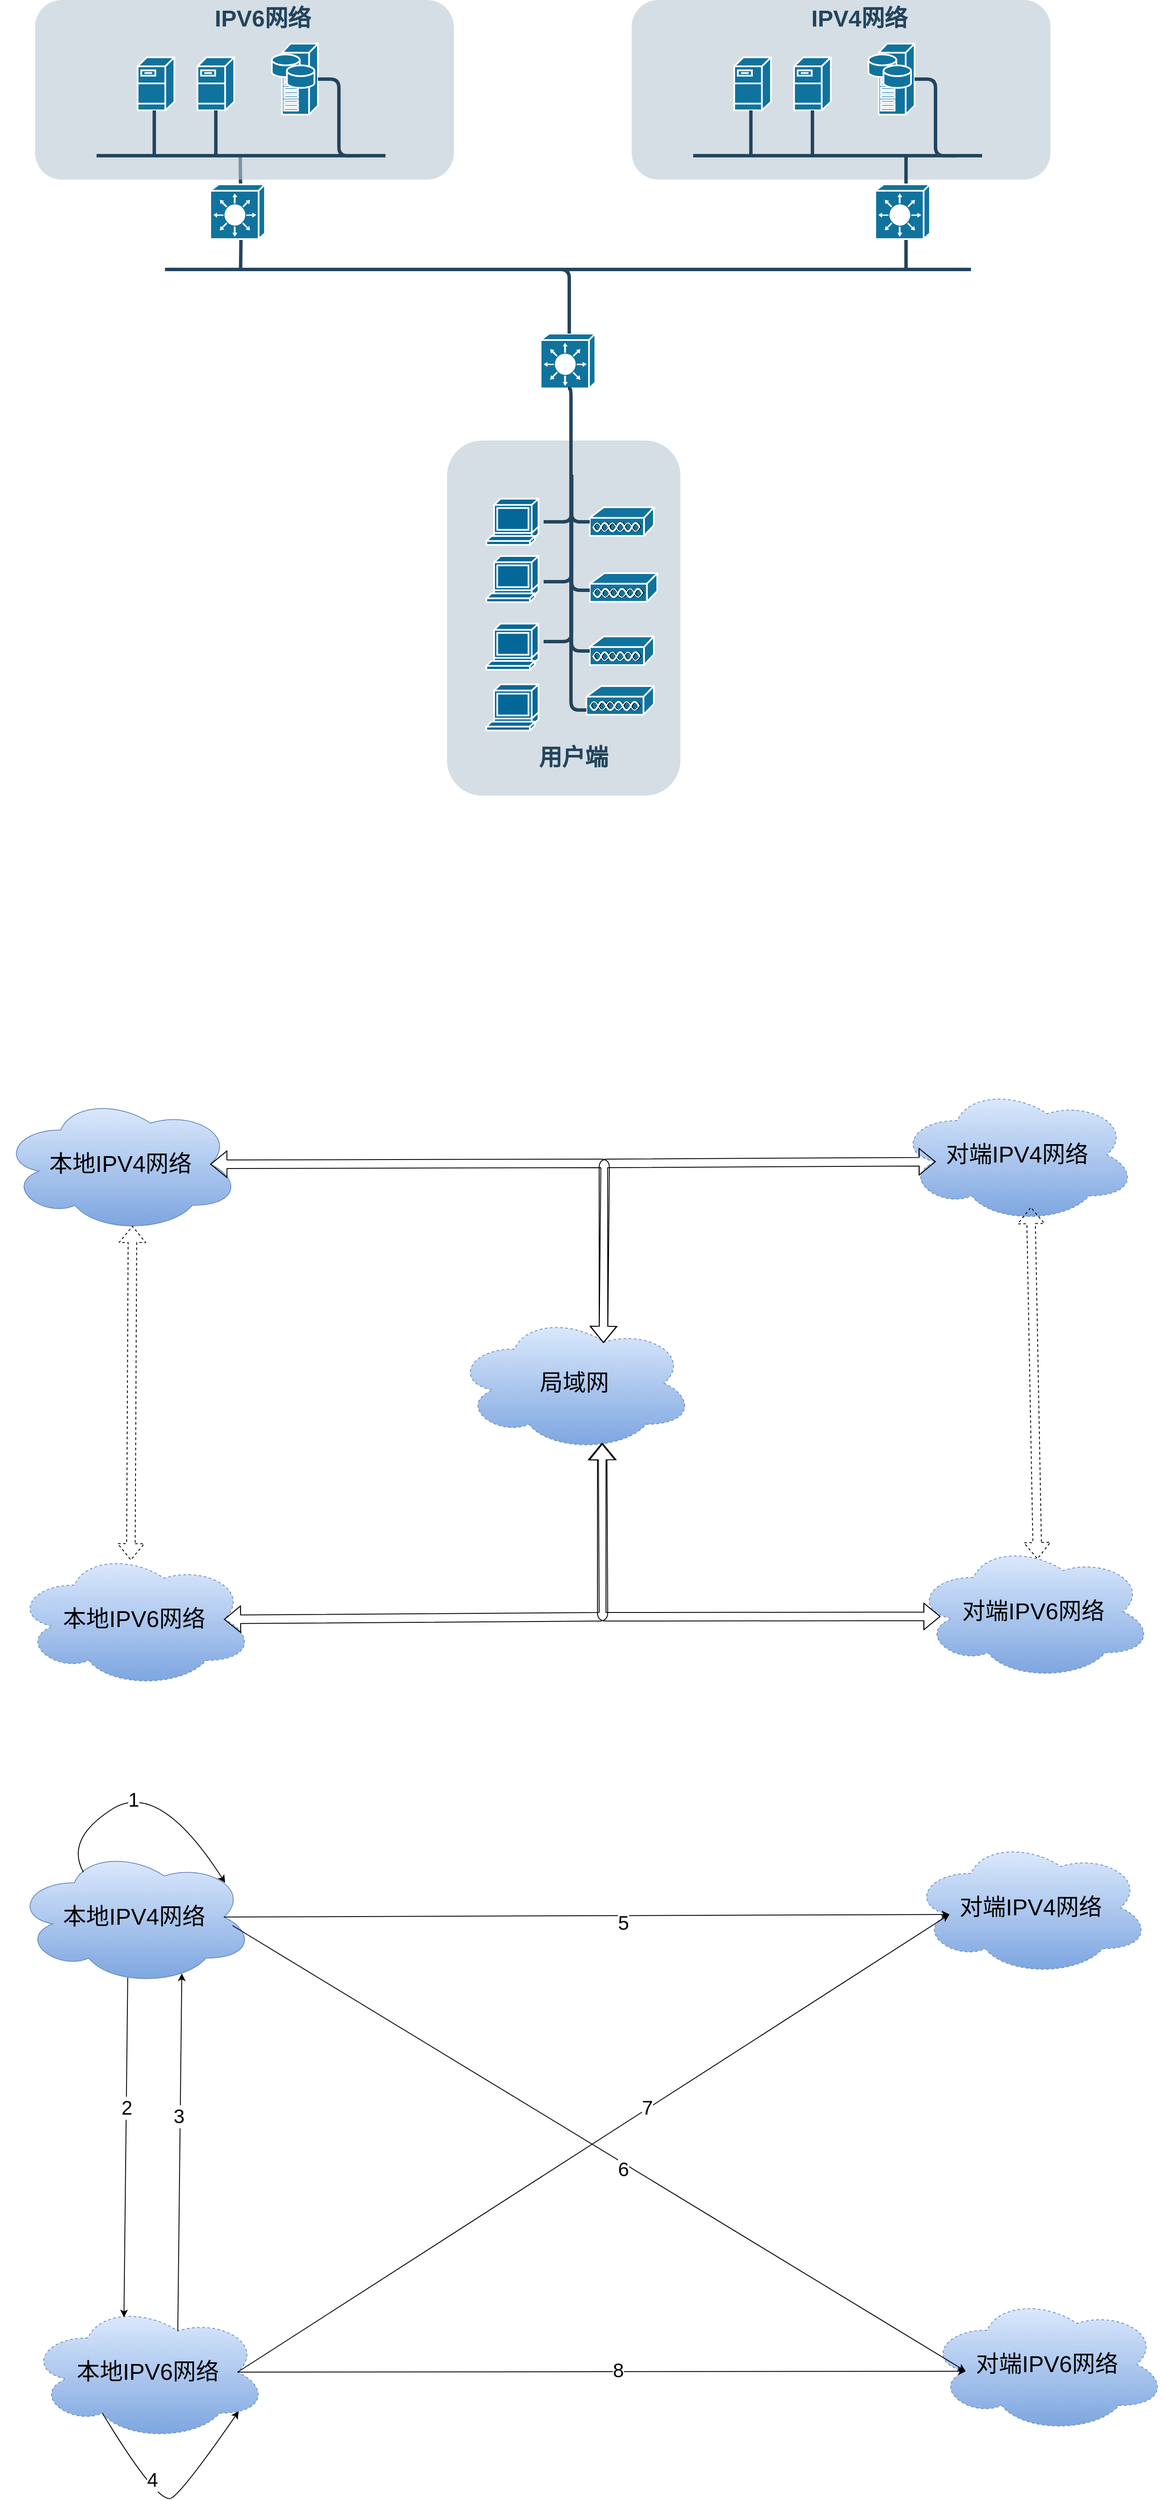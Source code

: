 <mxfile version="20.8.3" type="github">
  <diagram id="6a731a19-8d31-9384-78a2-239565b7b9f0" name="Page-1">
    <mxGraphModel dx="2390" dy="1273" grid="1" gridSize="10" guides="1" tooltips="1" connect="1" arrows="1" fold="1" page="1" pageScale="1" pageWidth="827" pageHeight="1169" background="none" math="0" shadow="0">
      <root>
        <mxCell id="0" />
        <mxCell id="1" parent="0" />
        <mxCell id="2089" value="" style="rounded=1;whiteSpace=wrap;html=1;strokeColor=none;fillColor=#BAC8D3;fontSize=24;fontColor=#23445D;align=center;opacity=60;" parent="1" vertex="1">
          <mxGeometry x="707" y="545" width="273" height="415" as="geometry" />
        </mxCell>
        <mxCell id="2094" value="" style="rounded=1;whiteSpace=wrap;html=1;strokeColor=none;fillColor=#BAC8D3;fontSize=24;fontColor=#23445D;align=center;opacity=60;" parent="1" vertex="1">
          <mxGeometry x="923" y="30" width="490" height="210" as="geometry" />
        </mxCell>
        <mxCell id="2103" value="" style="shape=mxgraph.cisco.servers.fileserver;html=1;dashed=0;fillColor=#10739E;strokeColor=#ffffff;strokeWidth=2;verticalLabelPosition=bottom;verticalAlign=top;fontFamily=Helvetica;fontSize=36;fontColor=#FFB366" parent="1" vertex="1">
          <mxGeometry x="1043" y="97" width="43" height="62" as="geometry" />
        </mxCell>
        <mxCell id="2104" value="" style="shape=mxgraph.cisco.servers.fileserver;html=1;dashed=0;fillColor=#10739E;strokeColor=#ffffff;strokeWidth=2;verticalLabelPosition=bottom;verticalAlign=top;fontFamily=Helvetica;fontSize=36;fontColor=#FFB366" parent="1" vertex="1">
          <mxGeometry x="1113" y="97" width="43" height="62" as="geometry" />
        </mxCell>
        <mxCell id="2106" value="" style="shape=mxgraph.cisco.servers.storage_server;html=1;dashed=0;fillColor=#10739E;strokeColor=#ffffff;strokeWidth=2;verticalLabelPosition=bottom;verticalAlign=top;fontFamily=Helvetica;fontSize=36;fontColor=#FFB366" parent="1" vertex="1">
          <mxGeometry x="1200" y="81" width="54" height="83" as="geometry" />
        </mxCell>
        <mxCell id="2112" value="" style="shape=mxgraph.cisco.switches.layer_3_switch;html=1;dashed=0;fillColor=#10739E;strokeColor=#ffffff;strokeWidth=2;verticalLabelPosition=bottom;verticalAlign=top;fontFamily=Helvetica;fontSize=36;fontColor=#FFB366" parent="1" vertex="1">
          <mxGeometry x="816.5" y="420" width="64" height="64" as="geometry" />
        </mxCell>
        <mxCell id="2149" value="" style="shape=mxgraph.cisco.misc.access_point;html=1;dashed=0;fillColor=#10739E;strokeColor=#ffffff;strokeWidth=2;verticalLabelPosition=bottom;verticalAlign=top;fontFamily=Helvetica;fontSize=36;fontColor=#FFB366" parent="1" vertex="1">
          <mxGeometry x="874" y="700" width="79" height="34" as="geometry" />
        </mxCell>
        <mxCell id="2150" value="" style="shape=mxgraph.cisco.misc.access_point;html=1;dashed=0;fillColor=#10739E;strokeColor=#ffffff;strokeWidth=2;verticalLabelPosition=bottom;verticalAlign=top;fontFamily=Helvetica;fontSize=36;fontColor=#FFB366" parent="1" vertex="1">
          <mxGeometry x="874" y="774" width="75" height="34" as="geometry" />
        </mxCell>
        <mxCell id="2151" value="" style="shape=mxgraph.cisco.misc.access_point;html=1;dashed=0;fillColor=#10739E;strokeColor=#ffffff;strokeWidth=2;verticalLabelPosition=bottom;verticalAlign=top;fontFamily=Helvetica;fontSize=36;fontColor=#FFB366" parent="1" vertex="1">
          <mxGeometry x="874" y="623" width="75" height="34" as="geometry" />
        </mxCell>
        <mxCell id="2153" value="" style="line;html=1;strokeColor=#23445D;" parent="1" vertex="1">
          <mxGeometry x="995" y="207" width="338" height="10" as="geometry" />
        </mxCell>
        <mxCell id="2154" value="" style="line;html=1;strokeColor=#23445D;" parent="1" vertex="1">
          <mxGeometry x="377" y="340" width="943" height="10" as="geometry" />
        </mxCell>
        <mxCell id="2162" value="" style="edgeStyle=elbowEdgeStyle;elbow=horizontal;endArrow=none;html=1;strokeColor=#23445D;endFill=0;strokeWidth=4;rounded=1" parent="1" edge="1">
          <mxGeometry width="100" height="100" relative="1" as="geometry">
            <mxPoint x="465" y="210" as="sourcePoint" />
            <mxPoint x="466" y="252" as="targetPoint" />
          </mxGeometry>
        </mxCell>
        <mxCell id="2163" value="" style="edgeStyle=elbowEdgeStyle;elbow=horizontal;endArrow=none;html=1;strokeColor=#23445D;endFill=0;strokeWidth=4;rounded=1" parent="1" edge="1">
          <mxGeometry width="100" height="100" relative="1" as="geometry">
            <mxPoint x="466" y="302" as="sourcePoint" />
            <mxPoint x="465.278" y="345.083" as="targetPoint" />
          </mxGeometry>
        </mxCell>
        <mxCell id="2164" value="" style="edgeStyle=elbowEdgeStyle;elbow=horizontal;endArrow=none;html=1;strokeColor=#23445D;endFill=0;strokeWidth=4;rounded=1" parent="1" source="2103" edge="1">
          <mxGeometry width="100" height="100" relative="1" as="geometry">
            <mxPoint x="1062" y="170" as="sourcePoint" />
            <mxPoint x="1062.278" y="212.083" as="targetPoint" />
          </mxGeometry>
        </mxCell>
        <mxCell id="2165" value="" style="edgeStyle=elbowEdgeStyle;elbow=horizontal;endArrow=none;html=1;strokeColor=#23445D;endFill=0;strokeWidth=4;rounded=1" parent="1" source="2104" edge="1">
          <mxGeometry width="100" height="100" relative="1" as="geometry">
            <mxPoint x="1134" y="170.0" as="sourcePoint" />
            <mxPoint x="1134.278" y="212.083" as="targetPoint" />
          </mxGeometry>
        </mxCell>
        <mxCell id="2167" value="" style="edgeStyle=elbowEdgeStyle;elbow=horizontal;endArrow=none;html=1;strokeColor=#23445D;endFill=0;strokeWidth=4;rounded=1" parent="1" source="2106" edge="1">
          <mxGeometry width="100" height="100" relative="1" as="geometry">
            <mxPoint x="1303" y="170.0" as="sourcePoint" />
            <mxPoint x="1303.278" y="212.083" as="targetPoint" />
          </mxGeometry>
        </mxCell>
        <mxCell id="2168" value="" style="edgeStyle=elbowEdgeStyle;elbow=horizontal;endArrow=none;html=1;strokeColor=#23445D;endFill=0;strokeWidth=4;rounded=1" parent="1" edge="1">
          <mxGeometry width="100" height="100" relative="1" as="geometry">
            <mxPoint x="1244" y="212" as="sourcePoint" />
            <mxPoint x="1244" y="252" as="targetPoint" />
          </mxGeometry>
        </mxCell>
        <mxCell id="2169" value="" style="edgeStyle=elbowEdgeStyle;elbow=horizontal;endArrow=none;html=1;strokeColor=#23445D;endFill=0;strokeWidth=4;rounded=1" parent="1" edge="1">
          <mxGeometry width="100" height="100" relative="1" as="geometry">
            <mxPoint x="1244" y="303" as="sourcePoint" />
            <mxPoint x="1244.278" y="345.083" as="targetPoint" />
          </mxGeometry>
        </mxCell>
        <mxCell id="2178" value="" style="edgeStyle=elbowEdgeStyle;elbow=horizontal;endArrow=none;html=1;strokeColor=#23445D;endFill=0;strokeWidth=4;rounded=1" parent="1" target="2112" edge="1">
          <mxGeometry width="100" height="100" relative="1" as="geometry">
            <mxPoint x="663" y="345" as="sourcePoint" />
            <mxPoint x="663.278" y="387.083" as="targetPoint" />
            <Array as="points">
              <mxPoint x="850" y="380" />
            </Array>
          </mxGeometry>
        </mxCell>
        <mxCell id="2203" style="edgeStyle=orthogonalEdgeStyle;rounded=1;html=1;strokeColor=#23445D;endArrow=none;endFill=0;strokeWidth=4" parent="1" edge="1">
          <mxGeometry relative="1" as="geometry">
            <Array as="points">
              <mxPoint x="853" y="640" />
            </Array>
            <mxPoint x="852.6" y="585" as="sourcePoint" />
            <mxPoint x="820" y="640" as="targetPoint" />
          </mxGeometry>
        </mxCell>
        <mxCell id="2204" style="edgeStyle=orthogonalEdgeStyle;rounded=1;html=1;strokeColor=#23445D;endArrow=none;endFill=0;strokeWidth=4" parent="1" edge="1">
          <mxGeometry relative="1" as="geometry">
            <Array as="points">
              <mxPoint x="853" y="710" />
            </Array>
            <mxPoint x="852.6" y="585" as="sourcePoint" />
            <mxPoint x="820" y="710" as="targetPoint" />
          </mxGeometry>
        </mxCell>
        <mxCell id="2205" style="edgeStyle=orthogonalEdgeStyle;rounded=1;html=1;strokeColor=#23445D;endArrow=none;endFill=0;strokeWidth=4" parent="1" edge="1">
          <mxGeometry relative="1" as="geometry">
            <Array as="points">
              <mxPoint x="853" y="780" />
            </Array>
            <mxPoint x="852.6" y="585" as="sourcePoint" />
            <mxPoint x="820" y="780" as="targetPoint" />
          </mxGeometry>
        </mxCell>
        <mxCell id="2206" style="edgeStyle=orthogonalEdgeStyle;rounded=1;html=1;strokeColor=#23445D;endArrow=none;endFill=0;strokeWidth=4" parent="1" target="2151" edge="1">
          <mxGeometry relative="1" as="geometry">
            <Array as="points">
              <mxPoint x="853" y="640" />
            </Array>
            <mxPoint x="852.6" y="585" as="sourcePoint" />
          </mxGeometry>
        </mxCell>
        <mxCell id="2207" style="edgeStyle=orthogonalEdgeStyle;rounded=1;html=1;strokeColor=#23445D;endArrow=none;endFill=0;strokeWidth=4" parent="1" target="2149" edge="1">
          <mxGeometry relative="1" as="geometry">
            <Array as="points">
              <mxPoint x="853" y="720" />
            </Array>
            <mxPoint x="852.6" y="585" as="sourcePoint" />
          </mxGeometry>
        </mxCell>
        <mxCell id="2208" style="edgeStyle=orthogonalEdgeStyle;rounded=1;html=1;strokeColor=#23445D;endArrow=none;endFill=0;strokeWidth=4" parent="1" target="2150" edge="1">
          <mxGeometry relative="1" as="geometry">
            <Array as="points">
              <mxPoint x="853" y="791" />
            </Array>
            <mxPoint x="852.6" y="585" as="sourcePoint" />
          </mxGeometry>
        </mxCell>
        <mxCell id="2227" value="&lt;font color=&quot;#23445d&quot; style=&quot;font-size: 27px;&quot;&gt;IPV4网络&lt;/font&gt;" style="rounded=1;whiteSpace=wrap;html=1;strokeColor=none;fillColor=none;fontSize=27;fontColor=#742B21;align=center;fontStyle=1;strokeWidth=1;" parent="1" vertex="1">
          <mxGeometry x="1118" y="42" width="143" height="19" as="geometry" />
        </mxCell>
        <mxCell id="2230" value="用户端&lt;br style=&quot;font-size: 27px;&quot;&gt;&lt;font style=&quot;font-size: 27px;&quot;&gt;&lt;br style=&quot;font-size: 27px;&quot;&gt;&lt;/font&gt;" style="rounded=1;whiteSpace=wrap;html=1;strokeColor=none;fillColor=none;fontSize=27;fontColor=#23445D;align=center;fontStyle=1" parent="1" vertex="1">
          <mxGeometry x="807" y="920" width="96" height="24" as="geometry" />
        </mxCell>
        <mxCell id="2247" value="" style="shape=mxgraph.cisco.misc.access_point;html=1;dashed=0;fillColor=#10739E;strokeColor=#ffffff;strokeWidth=2;verticalLabelPosition=bottom;verticalAlign=top;fontFamily=Helvetica;fontSize=36;fontColor=#FFB366" parent="1" vertex="1">
          <mxGeometry x="870" y="832" width="79" height="34" as="geometry" />
        </mxCell>
        <mxCell id="2249" style="edgeStyle=orthogonalEdgeStyle;rounded=1;html=1;endArrow=none;endFill=0;strokeColor=#23445D;strokeWidth=4;fontSize=14;fontColor=#990000;exitX=0.5;exitY=1;exitDx=0;exitDy=0;exitPerimeter=0;" parent="1" source="2112" target="2247" edge="1">
          <mxGeometry relative="1" as="geometry">
            <Array as="points">
              <mxPoint x="852" y="484" />
              <mxPoint x="852" y="860" />
            </Array>
            <mxPoint x="852.6" y="585" as="sourcePoint" />
          </mxGeometry>
        </mxCell>
        <mxCell id="2257" style="edgeStyle=orthogonalEdgeStyle;curved=1;rounded=0;jumpStyle=none;html=1;exitX=0.75;exitY=0;entryX=0.75;entryY=0;shadow=0;labelBackgroundColor=#ffffff;startArrow=none;startFill=0;endArrow=none;endFill=0;endSize=10;jettySize=auto;orthogonalLoop=1;strokeColor=#23445D;strokeWidth=2;fillColor=#F08705;fontFamily=Helvetica;fontSize=25;fontColor=#23445D;align=left;" parent="1" edge="1">
          <mxGeometry relative="1" as="geometry">
            <mxPoint x="813.75" y="434" as="sourcePoint" />
            <mxPoint x="813.75" y="434" as="targetPoint" />
          </mxGeometry>
        </mxCell>
        <mxCell id="fm8aAiWN_2B7bxS7GL88-2259" value="" style="rounded=1;whiteSpace=wrap;html=1;strokeColor=none;fillColor=#BAC8D3;fontSize=24;fontColor=#23445D;align=center;opacity=60;dashed=1;" vertex="1" parent="1">
          <mxGeometry x="225" y="30" width="490" height="210" as="geometry" />
        </mxCell>
        <mxCell id="fm8aAiWN_2B7bxS7GL88-2260" value="" style="shape=mxgraph.cisco.servers.fileserver;html=1;dashed=0;fillColor=#10739E;strokeColor=#ffffff;strokeWidth=2;verticalLabelPosition=bottom;verticalAlign=top;fontFamily=Helvetica;fontSize=36;fontColor=#FFB366" vertex="1" parent="1">
          <mxGeometry x="345" y="97" width="43" height="62" as="geometry" />
        </mxCell>
        <mxCell id="fm8aAiWN_2B7bxS7GL88-2261" value="" style="shape=mxgraph.cisco.servers.fileserver;html=1;dashed=0;fillColor=#10739E;strokeColor=#ffffff;strokeWidth=2;verticalLabelPosition=bottom;verticalAlign=top;fontFamily=Helvetica;fontSize=36;fontColor=#FFB366" vertex="1" parent="1">
          <mxGeometry x="415" y="97" width="43" height="62" as="geometry" />
        </mxCell>
        <mxCell id="fm8aAiWN_2B7bxS7GL88-2262" value="" style="shape=mxgraph.cisco.servers.storage_server;html=1;dashed=0;fillColor=#10739E;strokeColor=#ffffff;strokeWidth=2;verticalLabelPosition=bottom;verticalAlign=top;fontFamily=Helvetica;fontSize=36;fontColor=#FFB366" vertex="1" parent="1">
          <mxGeometry x="502" y="81" width="54" height="83" as="geometry" />
        </mxCell>
        <mxCell id="fm8aAiWN_2B7bxS7GL88-2263" value="" style="line;html=1;strokeColor=#23445D;" vertex="1" parent="1">
          <mxGeometry x="297" y="207" width="338" height="10" as="geometry" />
        </mxCell>
        <mxCell id="fm8aAiWN_2B7bxS7GL88-2264" value="" style="edgeStyle=elbowEdgeStyle;elbow=horizontal;endArrow=none;html=1;strokeColor=#23445D;endFill=0;strokeWidth=4;rounded=1" edge="1" parent="1" source="fm8aAiWN_2B7bxS7GL88-2260">
          <mxGeometry width="100" height="100" relative="1" as="geometry">
            <mxPoint x="364" y="170" as="sourcePoint" />
            <mxPoint x="364.278" y="212.083" as="targetPoint" />
          </mxGeometry>
        </mxCell>
        <mxCell id="fm8aAiWN_2B7bxS7GL88-2265" value="" style="edgeStyle=elbowEdgeStyle;elbow=horizontal;endArrow=none;html=1;strokeColor=#23445D;endFill=0;strokeWidth=4;rounded=1" edge="1" parent="1" source="fm8aAiWN_2B7bxS7GL88-2261">
          <mxGeometry width="100" height="100" relative="1" as="geometry">
            <mxPoint x="436" y="170.0" as="sourcePoint" />
            <mxPoint x="436.278" y="212.083" as="targetPoint" />
          </mxGeometry>
        </mxCell>
        <mxCell id="fm8aAiWN_2B7bxS7GL88-2266" value="" style="edgeStyle=elbowEdgeStyle;elbow=horizontal;endArrow=none;html=1;strokeColor=#23445D;endFill=0;strokeWidth=4;rounded=1" edge="1" parent="1" source="fm8aAiWN_2B7bxS7GL88-2262">
          <mxGeometry width="100" height="100" relative="1" as="geometry">
            <mxPoint x="605" y="170.0" as="sourcePoint" />
            <mxPoint x="605.278" y="212.083" as="targetPoint" />
          </mxGeometry>
        </mxCell>
        <mxCell id="fm8aAiWN_2B7bxS7GL88-2267" value="&lt;font color=&quot;#23445d&quot; style=&quot;font-size: 27px;&quot;&gt;IPV6网络&lt;/font&gt;" style="rounded=1;whiteSpace=wrap;html=1;strokeColor=none;fillColor=none;fontSize=27;fontColor=#742B21;align=center;fontStyle=1;strokeWidth=1;" vertex="1" parent="1">
          <mxGeometry x="420" y="42" width="143" height="19" as="geometry" />
        </mxCell>
        <mxCell id="fm8aAiWN_2B7bxS7GL88-2268" value="" style="shape=mxgraph.cisco.switches.layer_3_switch;html=1;dashed=0;fillColor=#10739E;strokeColor=#ffffff;strokeWidth=2;verticalLabelPosition=bottom;verticalAlign=top;fontFamily=Helvetica;fontSize=36;fontColor=#FFB366" vertex="1" parent="1">
          <mxGeometry x="430" y="245.5" width="64" height="64" as="geometry" />
        </mxCell>
        <mxCell id="fm8aAiWN_2B7bxS7GL88-2269" value="" style="shape=mxgraph.cisco.switches.layer_3_switch;html=1;dashed=0;fillColor=#10739E;strokeColor=#ffffff;strokeWidth=2;verticalLabelPosition=bottom;verticalAlign=top;fontFamily=Helvetica;fontSize=36;fontColor=#FFB366" vertex="1" parent="1">
          <mxGeometry x="1208" y="245.5" width="64" height="64" as="geometry" />
        </mxCell>
        <mxCell id="fm8aAiWN_2B7bxS7GL88-2271" value="" style="shape=mxgraph.cisco.computers_and_peripherals.terminal;sketch=0;html=1;pointerEvents=1;dashed=0;fillColor=#036897;strokeColor=#ffffff;strokeWidth=2;verticalLabelPosition=bottom;verticalAlign=top;align=center;outlineConnect=0;fontSize=27;" vertex="1" parent="1">
          <mxGeometry x="753" y="613" width="61" height="54" as="geometry" />
        </mxCell>
        <mxCell id="fm8aAiWN_2B7bxS7GL88-2273" value="" style="shape=mxgraph.cisco.computers_and_peripherals.terminal;sketch=0;html=1;pointerEvents=1;dashed=0;fillColor=#036897;strokeColor=#ffffff;strokeWidth=2;verticalLabelPosition=bottom;verticalAlign=top;align=center;outlineConnect=0;fontSize=27;" vertex="1" parent="1">
          <mxGeometry x="753" y="680" width="61" height="54" as="geometry" />
        </mxCell>
        <mxCell id="fm8aAiWN_2B7bxS7GL88-2274" value="" style="shape=mxgraph.cisco.computers_and_peripherals.terminal;sketch=0;html=1;pointerEvents=1;dashed=0;fillColor=#036897;strokeColor=#ffffff;strokeWidth=2;verticalLabelPosition=bottom;verticalAlign=top;align=center;outlineConnect=0;fontSize=27;" vertex="1" parent="1">
          <mxGeometry x="753" y="759" width="61" height="54" as="geometry" />
        </mxCell>
        <mxCell id="fm8aAiWN_2B7bxS7GL88-2275" value="" style="shape=mxgraph.cisco.computers_and_peripherals.terminal;sketch=0;html=1;pointerEvents=1;dashed=0;fillColor=#036897;strokeColor=#ffffff;strokeWidth=2;verticalLabelPosition=bottom;verticalAlign=top;align=center;outlineConnect=0;fontSize=27;" vertex="1" parent="1">
          <mxGeometry x="753" y="830" width="61" height="54" as="geometry" />
        </mxCell>
        <mxCell id="fm8aAiWN_2B7bxS7GL88-2282" value="局域网" style="ellipse;shape=cloud;whiteSpace=wrap;html=1;dashed=1;strokeWidth=1;fontSize=27;fillColor=#dae8fc;strokeColor=#6c8ebf;gradientColor=#7ea6e0;" vertex="1" parent="1">
          <mxGeometry x="716" y="1567" width="280" height="160" as="geometry" />
        </mxCell>
        <mxCell id="fm8aAiWN_2B7bxS7GL88-2300" value="&lt;span style=&quot;color: rgb(0, 0, 0);&quot;&gt;本地IPV4网络&lt;/span&gt;" style="ellipse;shape=cloud;whiteSpace=wrap;html=1;strokeWidth=1;fontSize=27;fillColor=#dae8fc;strokeColor=#6c8ebf;gradientColor=#7ea6e0;" vertex="1" parent="1">
          <mxGeometry x="185" y="1311" width="280" height="160" as="geometry" />
        </mxCell>
        <mxCell id="fm8aAiWN_2B7bxS7GL88-2301" value="&lt;span style=&quot;color: rgb(0, 0, 0);&quot;&gt;本地IPV6网络&lt;/span&gt;" style="ellipse;shape=cloud;whiteSpace=wrap;html=1;dashed=1;strokeWidth=1;fontSize=27;fillColor=#dae8fc;strokeColor=#6c8ebf;gradientColor=#7ea6e0;" vertex="1" parent="1">
          <mxGeometry x="201" y="1843" width="280" height="160" as="geometry" />
        </mxCell>
        <mxCell id="fm8aAiWN_2B7bxS7GL88-2302" value="&lt;span style=&quot;color: rgb(0, 0, 0);&quot;&gt;对端IPV4网络&lt;/span&gt;" style="ellipse;shape=cloud;whiteSpace=wrap;html=1;dashed=1;strokeWidth=1;fontSize=27;fillColor=#dae8fc;strokeColor=#6c8ebf;gradientColor=#7ea6e0;" vertex="1" parent="1">
          <mxGeometry x="1234" y="1300" width="280" height="160" as="geometry" />
        </mxCell>
        <mxCell id="fm8aAiWN_2B7bxS7GL88-2303" value="&lt;span style=&quot;color: rgb(0, 0, 0);&quot;&gt;对端IPV6网络&lt;/span&gt;" style="ellipse;shape=cloud;whiteSpace=wrap;html=1;dashed=1;strokeWidth=1;fontSize=27;fillColor=#dae8fc;strokeColor=#6c8ebf;gradientColor=#7ea6e0;" vertex="1" parent="1">
          <mxGeometry x="1253" y="1834" width="280" height="160" as="geometry" />
        </mxCell>
        <mxCell id="fm8aAiWN_2B7bxS7GL88-2322" value="" style="shape=flexArrow;endArrow=classic;startArrow=classic;html=1;fontSize=23;sourcePerimeterSpacing=12;targetPerimeterSpacing=12;curved=1;jumpSize=26;exitX=0.486;exitY=0.069;exitDx=0;exitDy=0;exitPerimeter=0;entryX=0.55;entryY=0.95;entryDx=0;entryDy=0;entryPerimeter=0;dashed=1;" edge="1" parent="1" source="fm8aAiWN_2B7bxS7GL88-2301" target="fm8aAiWN_2B7bxS7GL88-2300">
          <mxGeometry width="100" height="100" relative="1" as="geometry">
            <mxPoint x="250" y="1550" as="sourcePoint" />
            <mxPoint x="344" y="1480" as="targetPoint" />
          </mxGeometry>
        </mxCell>
        <mxCell id="fm8aAiWN_2B7bxS7GL88-2323" value="" style="shape=flexArrow;endArrow=classic;startArrow=classic;html=1;fontSize=23;sourcePerimeterSpacing=12;targetPerimeterSpacing=12;curved=1;jumpSize=26;exitX=0.517;exitY=0.117;exitDx=0;exitDy=0;exitPerimeter=0;entryX=0.55;entryY=0.95;entryDx=0;entryDy=0;entryPerimeter=0;dashed=1;" edge="1" parent="1" source="fm8aAiWN_2B7bxS7GL88-2303">
          <mxGeometry width="100" height="100" relative="1" as="geometry">
            <mxPoint x="1391.08" y="1849" as="sourcePoint" />
            <mxPoint x="1390.0" y="1440.96" as="targetPoint" />
          </mxGeometry>
        </mxCell>
        <mxCell id="fm8aAiWN_2B7bxS7GL88-2334" value="" style="shape=flexArrow;endArrow=classic;startArrow=classic;html=1;fontSize=23;sourcePerimeterSpacing=12;targetPerimeterSpacing=12;curved=1;jumpSize=26;exitX=0.875;exitY=0.5;exitDx=0;exitDy=0;exitPerimeter=0;" edge="1" parent="1" source="fm8aAiWN_2B7bxS7GL88-2300">
          <mxGeometry width="100" height="100" relative="1" as="geometry">
            <mxPoint x="460" y="1380" as="sourcePoint" />
            <mxPoint x="890" y="1600" as="targetPoint" />
            <Array as="points">
              <mxPoint x="892" y="1390" />
            </Array>
          </mxGeometry>
        </mxCell>
        <mxCell id="fm8aAiWN_2B7bxS7GL88-2335" value="" style="shape=flexArrow;endArrow=classic;startArrow=classic;html=1;fontSize=23;sourcePerimeterSpacing=12;targetPerimeterSpacing=12;curved=1;jumpSize=26;entryX=0.16;entryY=0.55;entryDx=0;entryDy=0;entryPerimeter=0;" edge="1" parent="1" target="fm8aAiWN_2B7bxS7GL88-2302">
          <mxGeometry width="100" height="100" relative="1" as="geometry">
            <mxPoint x="890" y="1600" as="sourcePoint" />
            <mxPoint x="1120" y="1410" as="targetPoint" />
            <Array as="points">
              <mxPoint x="890" y="1390" />
            </Array>
          </mxGeometry>
        </mxCell>
        <mxCell id="fm8aAiWN_2B7bxS7GL88-2336" value="" style="shape=flexArrow;endArrow=classic;startArrow=classic;html=1;fontSize=23;sourcePerimeterSpacing=12;targetPerimeterSpacing=12;curved=1;jumpSize=26;entryX=0.618;entryY=0.938;entryDx=0;entryDy=0;entryPerimeter=0;exitX=0.875;exitY=0.5;exitDx=0;exitDy=0;exitPerimeter=0;" edge="1" parent="1" source="fm8aAiWN_2B7bxS7GL88-2301" target="fm8aAiWN_2B7bxS7GL88-2282">
          <mxGeometry width="100" height="100" relative="1" as="geometry">
            <mxPoint x="530" y="1930" as="sourcePoint" />
            <mxPoint x="630" y="1830" as="targetPoint" />
            <Array as="points">
              <mxPoint x="890" y="1920" />
            </Array>
          </mxGeometry>
        </mxCell>
        <mxCell id="fm8aAiWN_2B7bxS7GL88-2337" value="" style="shape=flexArrow;endArrow=classic;startArrow=classic;html=1;fontSize=23;sourcePerimeterSpacing=12;targetPerimeterSpacing=12;curved=1;jumpSize=26;entryX=0.112;entryY=0.535;entryDx=0;entryDy=0;entryPerimeter=0;" edge="1" parent="1" target="fm8aAiWN_2B7bxS7GL88-2303">
          <mxGeometry width="100" height="100" relative="1" as="geometry">
            <mxPoint x="888" y="1717" as="sourcePoint" />
            <mxPoint x="1293.8" y="1925" as="targetPoint" />
            <Array as="points">
              <mxPoint x="888" y="1920" />
            </Array>
          </mxGeometry>
        </mxCell>
        <mxCell id="fm8aAiWN_2B7bxS7GL88-2341" value="&lt;span style=&quot;color: rgb(0, 0, 0);&quot;&gt;本地IPV4网络&lt;/span&gt;" style="ellipse;shape=cloud;whiteSpace=wrap;html=1;strokeWidth=1;fontSize=27;fillColor=#dae8fc;strokeColor=#6c8ebf;gradientColor=#7ea6e0;" vertex="1" parent="1">
          <mxGeometry x="201" y="2191" width="280" height="160" as="geometry" />
        </mxCell>
        <mxCell id="fm8aAiWN_2B7bxS7GL88-2342" value="&lt;span style=&quot;color: rgb(0, 0, 0);&quot;&gt;本地IPV6网络&lt;/span&gt;" style="ellipse;shape=cloud;whiteSpace=wrap;html=1;dashed=1;strokeWidth=1;fontSize=27;fillColor=#dae8fc;strokeColor=#6c8ebf;gradientColor=#7ea6e0;" vertex="1" parent="1">
          <mxGeometry x="217" y="2723" width="280" height="160" as="geometry" />
        </mxCell>
        <mxCell id="fm8aAiWN_2B7bxS7GL88-2343" value="&lt;span style=&quot;color: rgb(0, 0, 0);&quot;&gt;对端IPV4网络&lt;/span&gt;" style="ellipse;shape=cloud;whiteSpace=wrap;html=1;dashed=1;strokeWidth=1;fontSize=27;fillColor=#dae8fc;strokeColor=#6c8ebf;gradientColor=#7ea6e0;" vertex="1" parent="1">
          <mxGeometry x="1250" y="2180" width="280" height="160" as="geometry" />
        </mxCell>
        <mxCell id="fm8aAiWN_2B7bxS7GL88-2344" value="&lt;span style=&quot;color: rgb(0, 0, 0);&quot;&gt;对端IPV6网络&lt;/span&gt;" style="ellipse;shape=cloud;whiteSpace=wrap;html=1;dashed=1;strokeWidth=1;fontSize=27;fillColor=#dae8fc;strokeColor=#6c8ebf;gradientColor=#7ea6e0;" vertex="1" parent="1">
          <mxGeometry x="1269" y="2714" width="280" height="160" as="geometry" />
        </mxCell>
        <mxCell id="fm8aAiWN_2B7bxS7GL88-2351" value="" style="endArrow=classic;html=1;fontSize=23;sourcePerimeterSpacing=12;targetPerimeterSpacing=12;curved=1;jumpSize=26;exitX=0.875;exitY=0.5;exitDx=0;exitDy=0;exitPerimeter=0;entryX=0.16;entryY=0.55;entryDx=0;entryDy=0;entryPerimeter=0;" edge="1" parent="1" source="fm8aAiWN_2B7bxS7GL88-2341" target="fm8aAiWN_2B7bxS7GL88-2343">
          <mxGeometry width="50" height="50" relative="1" as="geometry">
            <mxPoint x="680" y="2300" as="sourcePoint" />
            <mxPoint x="730" y="2250" as="targetPoint" />
          </mxGeometry>
        </mxCell>
        <mxCell id="fm8aAiWN_2B7bxS7GL88-2367" value="5" style="edgeLabel;html=1;align=center;verticalAlign=middle;resizable=0;points=[];fontSize=23;" vertex="1" connectable="0" parent="fm8aAiWN_2B7bxS7GL88-2351">
          <mxGeometry x="0.097" y="-8" relative="1" as="geometry">
            <mxPoint x="1" as="offset" />
          </mxGeometry>
        </mxCell>
        <mxCell id="fm8aAiWN_2B7bxS7GL88-2353" value="" style="endArrow=classic;html=1;fontSize=23;sourcePerimeterSpacing=12;targetPerimeterSpacing=12;curved=1;jumpSize=26;exitX=0.875;exitY=0.5;exitDx=0;exitDy=0;exitPerimeter=0;entryX=0.16;entryY=0.55;entryDx=0;entryDy=0;entryPerimeter=0;" edge="1" parent="1" target="fm8aAiWN_2B7bxS7GL88-2344">
          <mxGeometry width="50" height="50" relative="1" as="geometry">
            <mxPoint x="456" y="2281.0" as="sourcePoint" />
            <mxPoint x="1304.8" y="2278" as="targetPoint" />
          </mxGeometry>
        </mxCell>
        <mxCell id="fm8aAiWN_2B7bxS7GL88-2369" value="6" style="edgeLabel;html=1;align=center;verticalAlign=middle;resizable=0;points=[];fontSize=23;" vertex="1" connectable="0" parent="fm8aAiWN_2B7bxS7GL88-2353">
          <mxGeometry x="0.073" y="-6" relative="1" as="geometry">
            <mxPoint as="offset" />
          </mxGeometry>
        </mxCell>
        <mxCell id="fm8aAiWN_2B7bxS7GL88-2356" value="" style="endArrow=classic;html=1;fontSize=23;sourcePerimeterSpacing=12;targetPerimeterSpacing=12;curved=1;jumpSize=26;exitX=0.473;exitY=0.944;exitDx=0;exitDy=0;exitPerimeter=0;entryX=0.4;entryY=0.1;entryDx=0;entryDy=0;entryPerimeter=0;" edge="1" parent="1" source="fm8aAiWN_2B7bxS7GL88-2341" target="fm8aAiWN_2B7bxS7GL88-2342">
          <mxGeometry width="50" height="50" relative="1" as="geometry">
            <mxPoint x="260" y="2540" as="sourcePoint" />
            <mxPoint x="310" y="2490" as="targetPoint" />
          </mxGeometry>
        </mxCell>
        <mxCell id="fm8aAiWN_2B7bxS7GL88-2359" value="2" style="edgeLabel;html=1;align=center;verticalAlign=middle;resizable=0;points=[];fontSize=23;" vertex="1" connectable="0" parent="fm8aAiWN_2B7bxS7GL88-2356">
          <mxGeometry x="-0.236" relative="1" as="geometry">
            <mxPoint as="offset" />
          </mxGeometry>
        </mxCell>
        <mxCell id="fm8aAiWN_2B7bxS7GL88-2357" value="" style="curved=1;endArrow=classic;html=1;fontSize=23;sourcePerimeterSpacing=12;targetPerimeterSpacing=12;jumpSize=26;exitX=0.288;exitY=0.173;exitDx=0;exitDy=0;exitPerimeter=0;entryX=0.88;entryY=0.25;entryDx=0;entryDy=0;entryPerimeter=0;" edge="1" parent="1" source="fm8aAiWN_2B7bxS7GL88-2341" target="fm8aAiWN_2B7bxS7GL88-2341">
          <mxGeometry width="50" height="50" relative="1" as="geometry">
            <mxPoint x="270" y="2170" as="sourcePoint" />
            <mxPoint x="320" y="2120" as="targetPoint" />
            <Array as="points">
              <mxPoint x="260" y="2180" />
              <mxPoint x="370" y="2110" />
            </Array>
          </mxGeometry>
        </mxCell>
        <mxCell id="fm8aAiWN_2B7bxS7GL88-2358" value="1" style="edgeLabel;html=1;align=center;verticalAlign=middle;resizable=0;points=[];fontSize=23;" vertex="1" connectable="0" parent="fm8aAiWN_2B7bxS7GL88-2357">
          <mxGeometry x="-0.141" y="-4" relative="1" as="geometry">
            <mxPoint as="offset" />
          </mxGeometry>
        </mxCell>
        <mxCell id="fm8aAiWN_2B7bxS7GL88-2360" value="" style="endArrow=classic;html=1;fontSize=23;sourcePerimeterSpacing=12;targetPerimeterSpacing=12;curved=1;jumpSize=26;exitX=0.625;exitY=0.2;exitDx=0;exitDy=0;exitPerimeter=0;entryX=0.699;entryY=0.912;entryDx=0;entryDy=0;entryPerimeter=0;" edge="1" parent="1" source="fm8aAiWN_2B7bxS7GL88-2342" target="fm8aAiWN_2B7bxS7GL88-2341">
          <mxGeometry width="50" height="50" relative="1" as="geometry">
            <mxPoint x="410" y="2720" as="sourcePoint" />
            <mxPoint x="400" y="2350" as="targetPoint" />
          </mxGeometry>
        </mxCell>
        <mxCell id="fm8aAiWN_2B7bxS7GL88-2361" value="3" style="edgeLabel;html=1;align=center;verticalAlign=middle;resizable=0;points=[];fontSize=23;" vertex="1" connectable="0" parent="fm8aAiWN_2B7bxS7GL88-2360">
          <mxGeometry x="0.202" y="2" relative="1" as="geometry">
            <mxPoint as="offset" />
          </mxGeometry>
        </mxCell>
        <mxCell id="fm8aAiWN_2B7bxS7GL88-2362" value="" style="curved=1;endArrow=classic;html=1;fontSize=23;sourcePerimeterSpacing=12;targetPerimeterSpacing=12;jumpSize=26;exitX=0.31;exitY=0.8;exitDx=0;exitDy=0;exitPerimeter=0;entryX=0.88;entryY=0.785;entryDx=0;entryDy=0;entryPerimeter=0;" edge="1" parent="1" source="fm8aAiWN_2B7bxS7GL88-2342" target="fm8aAiWN_2B7bxS7GL88-2342">
          <mxGeometry width="50" height="50" relative="1" as="geometry">
            <mxPoint x="320" y="2960" as="sourcePoint" />
            <mxPoint x="370" y="2910" as="targetPoint" />
            <Array as="points">
              <mxPoint x="370" y="2960" />
              <mxPoint x="400" y="2940" />
            </Array>
          </mxGeometry>
        </mxCell>
        <mxCell id="fm8aAiWN_2B7bxS7GL88-2374" value="4" style="edgeLabel;html=1;align=center;verticalAlign=middle;resizable=0;points=[];fontSize=23;" vertex="1" connectable="0" parent="fm8aAiWN_2B7bxS7GL88-2362">
          <mxGeometry x="-0.298" y="9" relative="1" as="geometry">
            <mxPoint as="offset" />
          </mxGeometry>
        </mxCell>
        <mxCell id="fm8aAiWN_2B7bxS7GL88-2370" value="" style="endArrow=classic;html=1;fontSize=23;sourcePerimeterSpacing=12;targetPerimeterSpacing=12;curved=1;jumpSize=26;exitX=0.875;exitY=0.5;exitDx=0;exitDy=0;exitPerimeter=0;entryX=0.16;entryY=0.55;entryDx=0;entryDy=0;entryPerimeter=0;" edge="1" parent="1" source="fm8aAiWN_2B7bxS7GL88-2342" target="fm8aAiWN_2B7bxS7GL88-2343">
          <mxGeometry width="50" height="50" relative="1" as="geometry">
            <mxPoint x="630" y="2710" as="sourcePoint" />
            <mxPoint x="680" y="2660" as="targetPoint" />
          </mxGeometry>
        </mxCell>
        <mxCell id="fm8aAiWN_2B7bxS7GL88-2371" value="7" style="edgeLabel;html=1;align=center;verticalAlign=middle;resizable=0;points=[];fontSize=23;" vertex="1" connectable="0" parent="fm8aAiWN_2B7bxS7GL88-2370">
          <mxGeometry x="0.148" y="1" relative="1" as="geometry">
            <mxPoint x="1" y="-1" as="offset" />
          </mxGeometry>
        </mxCell>
        <mxCell id="fm8aAiWN_2B7bxS7GL88-2372" value="" style="endArrow=classic;html=1;fontSize=23;sourcePerimeterSpacing=12;targetPerimeterSpacing=12;curved=1;jumpSize=26;exitX=0.875;exitY=0.5;exitDx=0;exitDy=0;exitPerimeter=0;entryX=0.16;entryY=0.55;entryDx=0;entryDy=0;entryPerimeter=0;" edge="1" parent="1" source="fm8aAiWN_2B7bxS7GL88-2342" target="fm8aAiWN_2B7bxS7GL88-2344">
          <mxGeometry width="50" height="50" relative="1" as="geometry">
            <mxPoint x="730" y="2840" as="sourcePoint" />
            <mxPoint x="780" y="2790" as="targetPoint" />
          </mxGeometry>
        </mxCell>
        <mxCell id="fm8aAiWN_2B7bxS7GL88-2373" value="8" style="edgeLabel;html=1;align=center;verticalAlign=middle;resizable=0;points=[];fontSize=23;" vertex="1" connectable="0" parent="fm8aAiWN_2B7bxS7GL88-2372">
          <mxGeometry x="0.044" y="2" relative="1" as="geometry">
            <mxPoint as="offset" />
          </mxGeometry>
        </mxCell>
      </root>
    </mxGraphModel>
  </diagram>
</mxfile>
